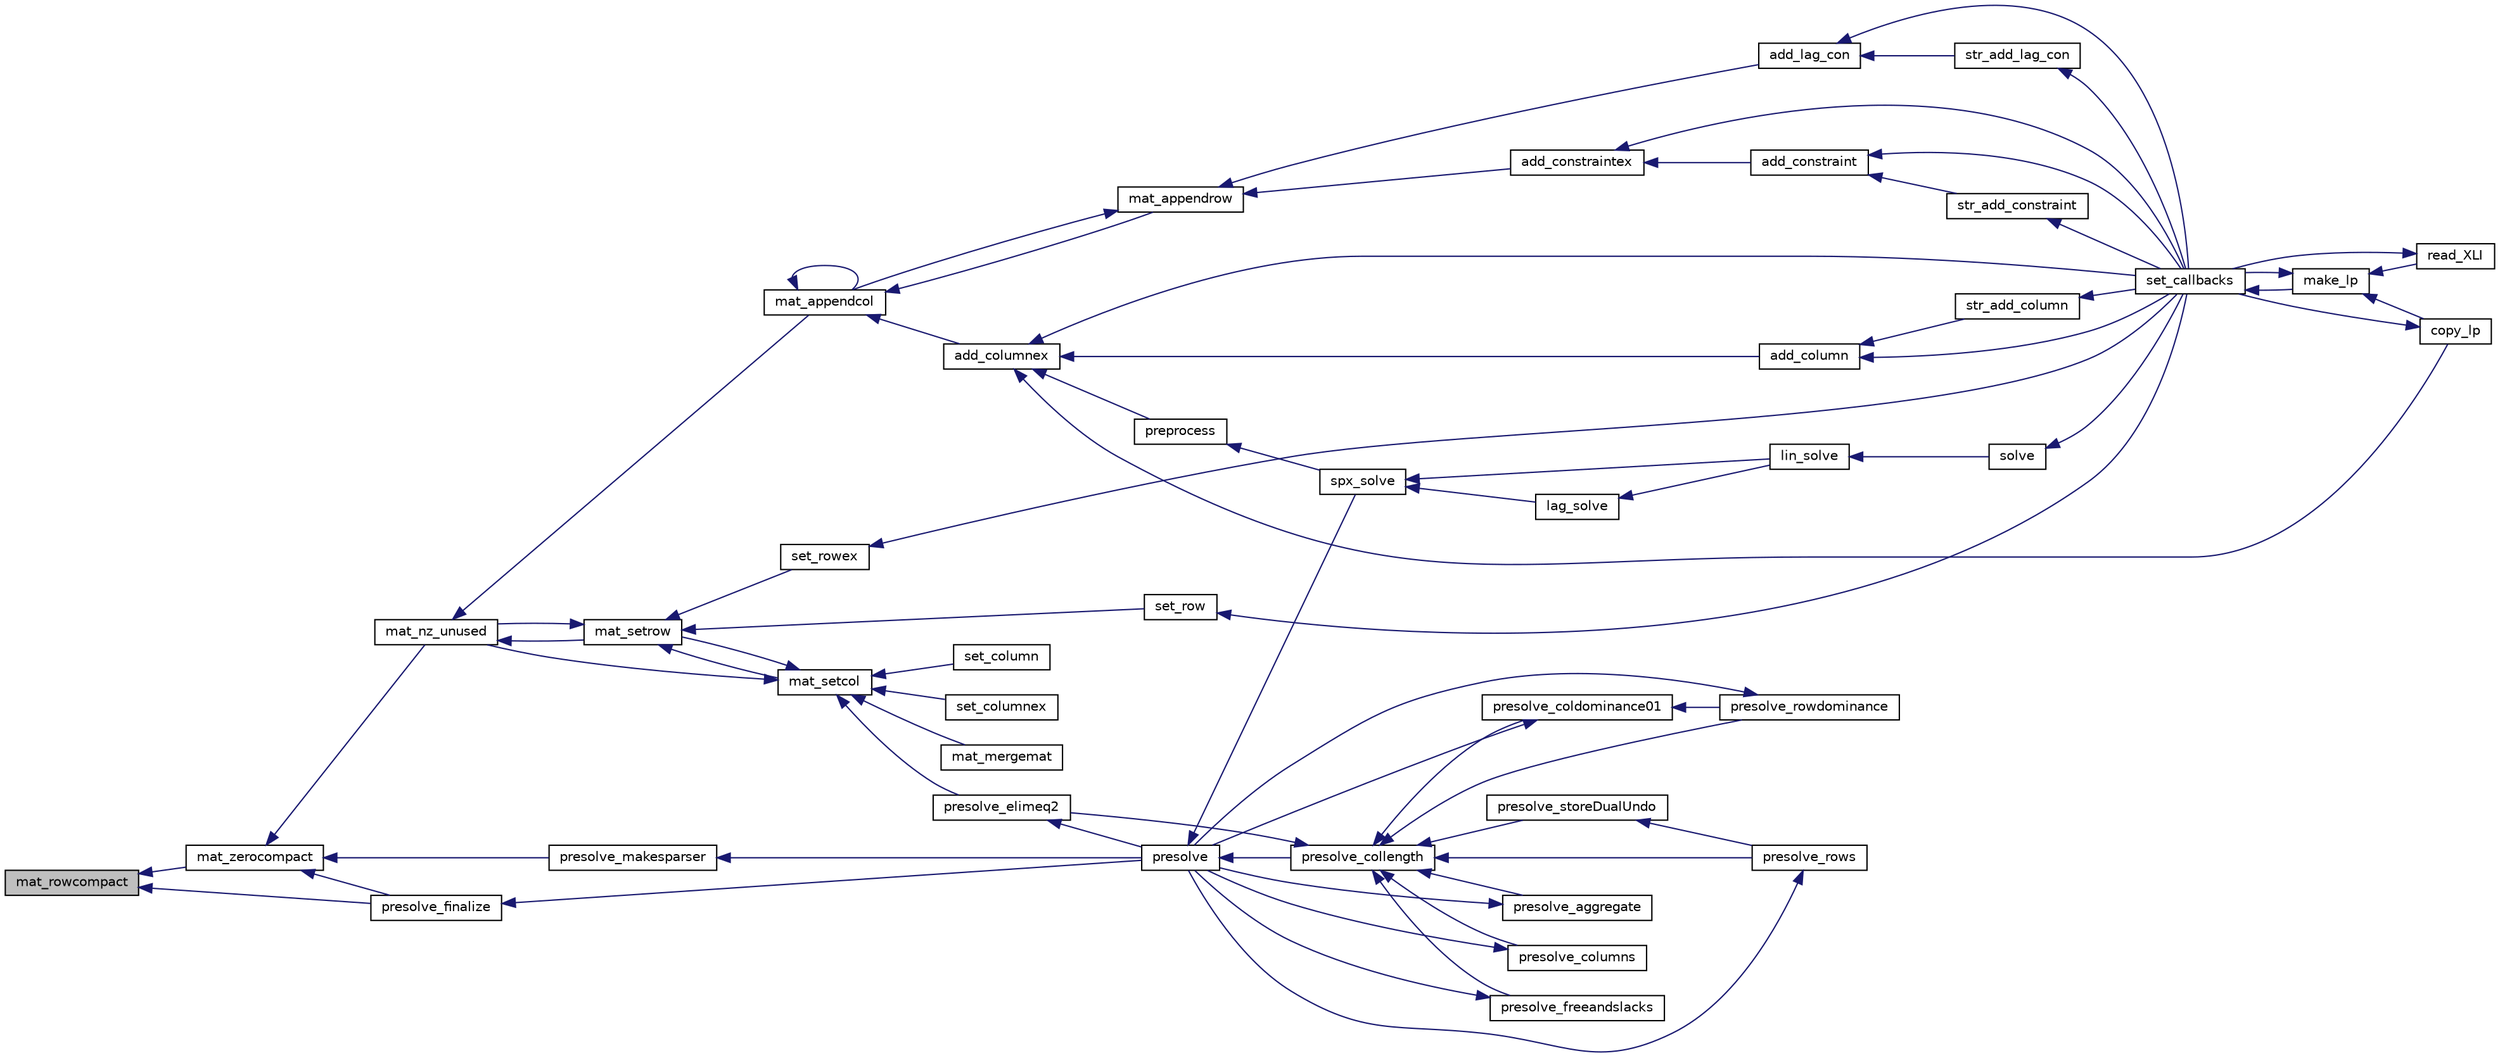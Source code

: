 digraph "mat_rowcompact"
{
  edge [fontname="Helvetica",fontsize="10",labelfontname="Helvetica",labelfontsize="10"];
  node [fontname="Helvetica",fontsize="10",shape=record];
  rankdir="LR";
  Node2148 [label="mat_rowcompact",height=0.2,width=0.4,color="black", fillcolor="grey75", style="filled", fontcolor="black"];
  Node2148 -> Node2149 [dir="back",color="midnightblue",fontsize="10",style="solid",fontname="Helvetica"];
  Node2149 [label="mat_zerocompact",height=0.2,width=0.4,color="black", fillcolor="white", style="filled",URL="$d0/d48/lp__matrix_8h.html#a775830bba58140ea21b45ed391ad9efd"];
  Node2149 -> Node2150 [dir="back",color="midnightblue",fontsize="10",style="solid",fontname="Helvetica"];
  Node2150 [label="mat_nz_unused",height=0.2,width=0.4,color="black", fillcolor="white", style="filled",URL="$dc/d9a/lp__matrix_8c.html#aab440ee37c802fe888336d4e153af77e"];
  Node2150 -> Node2151 [dir="back",color="midnightblue",fontsize="10",style="solid",fontname="Helvetica"];
  Node2151 [label="mat_setrow",height=0.2,width=0.4,color="black", fillcolor="white", style="filled",URL="$d0/d48/lp__matrix_8h.html#a5837615af370330b157d64f375718962"];
  Node2151 -> Node2152 [dir="back",color="midnightblue",fontsize="10",style="solid",fontname="Helvetica"];
  Node2152 [label="set_row",height=0.2,width=0.4,color="black", fillcolor="white", style="filled",URL="$df/df7/lp__lib_8h.html#a3995b086d0b4284072c3f0a002f8751a"];
  Node2152 -> Node2153 [dir="back",color="midnightblue",fontsize="10",style="solid",fontname="Helvetica"];
  Node2153 [label="set_callbacks",height=0.2,width=0.4,color="black", fillcolor="white", style="filled",URL="$df/df7/lp__lib_8h.html#a929e8acb9704f61e16927c915c15cd07"];
  Node2153 -> Node2154 [dir="back",color="midnightblue",fontsize="10",style="solid",fontname="Helvetica"];
  Node2154 [label="make_lp",height=0.2,width=0.4,color="black", fillcolor="white", style="filled",URL="$df/df7/lp__lib_8h.html#a68a0333d84dd944f67e2a0ec72e346a9"];
  Node2154 -> Node2155 [dir="back",color="midnightblue",fontsize="10",style="solid",fontname="Helvetica"];
  Node2155 [label="copy_lp",height=0.2,width=0.4,color="black", fillcolor="white", style="filled",URL="$df/df7/lp__lib_8h.html#aca83ecdbc200b414db491306f3070ae9"];
  Node2155 -> Node2153 [dir="back",color="midnightblue",fontsize="10",style="solid",fontname="Helvetica"];
  Node2154 -> Node2153 [dir="back",color="midnightblue",fontsize="10",style="solid",fontname="Helvetica"];
  Node2154 -> Node2156 [dir="back",color="midnightblue",fontsize="10",style="solid",fontname="Helvetica"];
  Node2156 [label="read_XLI",height=0.2,width=0.4,color="black", fillcolor="white", style="filled",URL="$df/df7/lp__lib_8h.html#a351dd803960ab0dae2b39f2c65d3a58d"];
  Node2156 -> Node2153 [dir="back",color="midnightblue",fontsize="10",style="solid",fontname="Helvetica"];
  Node2151 -> Node2157 [dir="back",color="midnightblue",fontsize="10",style="solid",fontname="Helvetica"];
  Node2157 [label="set_rowex",height=0.2,width=0.4,color="black", fillcolor="white", style="filled",URL="$df/df7/lp__lib_8h.html#ae7c386ce4ede686ac44b6a740abadc03"];
  Node2157 -> Node2153 [dir="back",color="midnightblue",fontsize="10",style="solid",fontname="Helvetica"];
  Node2151 -> Node2158 [dir="back",color="midnightblue",fontsize="10",style="solid",fontname="Helvetica"];
  Node2158 [label="mat_setcol",height=0.2,width=0.4,color="black", fillcolor="white", style="filled",URL="$d0/d48/lp__matrix_8h.html#a71e7dd8e4b57b44fa4edffdffd67436a"];
  Node2158 -> Node2159 [dir="back",color="midnightblue",fontsize="10",style="solid",fontname="Helvetica"];
  Node2159 [label="set_column",height=0.2,width=0.4,color="black", fillcolor="white", style="filled",URL="$df/df7/lp__lib_8h.html#abacf3e5f249bb2a8643434941cf4908d"];
  Node2158 -> Node2160 [dir="back",color="midnightblue",fontsize="10",style="solid",fontname="Helvetica"];
  Node2160 [label="set_columnex",height=0.2,width=0.4,color="black", fillcolor="white", style="filled",URL="$df/df7/lp__lib_8h.html#a606e11870c0212ccc81a0af9dc40f9b4"];
  Node2158 -> Node2161 [dir="back",color="midnightblue",fontsize="10",style="solid",fontname="Helvetica"];
  Node2161 [label="mat_mergemat",height=0.2,width=0.4,color="black", fillcolor="white", style="filled",URL="$d0/d48/lp__matrix_8h.html#a8025e5e32b2dc272bdd7ad3b6381d314"];
  Node2158 -> Node2150 [dir="back",color="midnightblue",fontsize="10",style="solid",fontname="Helvetica"];
  Node2158 -> Node2151 [dir="back",color="midnightblue",fontsize="10",style="solid",fontname="Helvetica"];
  Node2158 -> Node2162 [dir="back",color="midnightblue",fontsize="10",style="solid",fontname="Helvetica"];
  Node2162 [label="presolve_elimeq2",height=0.2,width=0.4,color="black", fillcolor="white", style="filled",URL="$d3/da5/lp__presolve_8c.html#a7844c56aa332fe22274fffac21b497b8"];
  Node2162 -> Node2163 [dir="back",color="midnightblue",fontsize="10",style="solid",fontname="Helvetica"];
  Node2163 [label="presolve",height=0.2,width=0.4,color="black", fillcolor="white", style="filled",URL="$da/dae/lp__presolve_8h.html#a63c9f891fb867de51e44d08313fdd585"];
  Node2163 -> Node2164 [dir="back",color="midnightblue",fontsize="10",style="solid",fontname="Helvetica"];
  Node2164 [label="presolve_collength",height=0.2,width=0.4,color="black", fillcolor="white", style="filled",URL="$da/dae/lp__presolve_8h.html#a58b595e285879c5d2996a0a6247d9389"];
  Node2164 -> Node2165 [dir="back",color="midnightblue",fontsize="10",style="solid",fontname="Helvetica"];
  Node2165 [label="presolve_storeDualUndo",height=0.2,width=0.4,color="black", fillcolor="white", style="filled",URL="$d3/da5/lp__presolve_8c.html#a1aba0570d1275e34fbd173aa558c4c14"];
  Node2165 -> Node2166 [dir="back",color="midnightblue",fontsize="10",style="solid",fontname="Helvetica"];
  Node2166 [label="presolve_rows",height=0.2,width=0.4,color="black", fillcolor="white", style="filled",URL="$d3/da5/lp__presolve_8c.html#a93c32e563cfede02af08bd1a3d46bd6d"];
  Node2166 -> Node2163 [dir="back",color="midnightblue",fontsize="10",style="solid",fontname="Helvetica"];
  Node2164 -> Node2162 [dir="back",color="midnightblue",fontsize="10",style="solid",fontname="Helvetica"];
  Node2164 -> Node2167 [dir="back",color="midnightblue",fontsize="10",style="solid",fontname="Helvetica"];
  Node2167 [label="presolve_rowdominance",height=0.2,width=0.4,color="black", fillcolor="white", style="filled",URL="$d3/da5/lp__presolve_8c.html#a7e03acd96990d99539251375f7faff4a"];
  Node2167 -> Node2163 [dir="back",color="midnightblue",fontsize="10",style="solid",fontname="Helvetica"];
  Node2164 -> Node2168 [dir="back",color="midnightblue",fontsize="10",style="solid",fontname="Helvetica"];
  Node2168 [label="presolve_coldominance01",height=0.2,width=0.4,color="black", fillcolor="white", style="filled",URL="$d3/da5/lp__presolve_8c.html#a38ba8dae4e0bbdd4ab2ab77f7d146596"];
  Node2168 -> Node2167 [dir="back",color="midnightblue",fontsize="10",style="solid",fontname="Helvetica"];
  Node2168 -> Node2163 [dir="back",color="midnightblue",fontsize="10",style="solid",fontname="Helvetica"];
  Node2164 -> Node2169 [dir="back",color="midnightblue",fontsize="10",style="solid",fontname="Helvetica"];
  Node2169 [label="presolve_aggregate",height=0.2,width=0.4,color="black", fillcolor="white", style="filled",URL="$d3/da5/lp__presolve_8c.html#accb9e4202e7222ff4aba91e3c15efa73"];
  Node2169 -> Node2163 [dir="back",color="midnightblue",fontsize="10",style="solid",fontname="Helvetica"];
  Node2164 -> Node2170 [dir="back",color="midnightblue",fontsize="10",style="solid",fontname="Helvetica"];
  Node2170 [label="presolve_columns",height=0.2,width=0.4,color="black", fillcolor="white", style="filled",URL="$d3/da5/lp__presolve_8c.html#ada5e067bb25106a6d8ecd75d23be8600"];
  Node2170 -> Node2163 [dir="back",color="midnightblue",fontsize="10",style="solid",fontname="Helvetica"];
  Node2164 -> Node2171 [dir="back",color="midnightblue",fontsize="10",style="solid",fontname="Helvetica"];
  Node2171 [label="presolve_freeandslacks",height=0.2,width=0.4,color="black", fillcolor="white", style="filled",URL="$d3/da5/lp__presolve_8c.html#a62d34320b14c8946670a7fc73a04828a"];
  Node2171 -> Node2163 [dir="back",color="midnightblue",fontsize="10",style="solid",fontname="Helvetica"];
  Node2164 -> Node2166 [dir="back",color="midnightblue",fontsize="10",style="solid",fontname="Helvetica"];
  Node2163 -> Node2172 [dir="back",color="midnightblue",fontsize="10",style="solid",fontname="Helvetica"];
  Node2172 [label="spx_solve",height=0.2,width=0.4,color="black", fillcolor="white", style="filled",URL="$d1/d0a/lp__simplex_8h.html#a3effc8b68c1fb21095e7324d83d0dbf7"];
  Node2172 -> Node2173 [dir="back",color="midnightblue",fontsize="10",style="solid",fontname="Helvetica"];
  Node2173 [label="lag_solve",height=0.2,width=0.4,color="black", fillcolor="white", style="filled",URL="$d1/d0a/lp__simplex_8h.html#a320e9e82c06466267a7cb7844c7767b8"];
  Node2173 -> Node2174 [dir="back",color="midnightblue",fontsize="10",style="solid",fontname="Helvetica"];
  Node2174 [label="lin_solve",height=0.2,width=0.4,color="black", fillcolor="white", style="filled",URL="$d1/d0a/lp__simplex_8h.html#a794b0beb471eb7ece9a694717b65b947"];
  Node2174 -> Node2175 [dir="back",color="midnightblue",fontsize="10",style="solid",fontname="Helvetica"];
  Node2175 [label="solve",height=0.2,width=0.4,color="black", fillcolor="white", style="filled",URL="$df/df7/lp__lib_8h.html#a0f4da3a192397e77e6fe92704d4fad3f"];
  Node2175 -> Node2153 [dir="back",color="midnightblue",fontsize="10",style="solid",fontname="Helvetica"];
  Node2172 -> Node2174 [dir="back",color="midnightblue",fontsize="10",style="solid",fontname="Helvetica"];
  Node2151 -> Node2150 [dir="back",color="midnightblue",fontsize="10",style="solid",fontname="Helvetica"];
  Node2150 -> Node2176 [dir="back",color="midnightblue",fontsize="10",style="solid",fontname="Helvetica"];
  Node2176 [label="mat_appendcol",height=0.2,width=0.4,color="black", fillcolor="white", style="filled",URL="$d0/d48/lp__matrix_8h.html#a8bcc9358a01916afef7fed8b255d202a"];
  Node2176 -> Node2177 [dir="back",color="midnightblue",fontsize="10",style="solid",fontname="Helvetica"];
  Node2177 [label="add_columnex",height=0.2,width=0.4,color="black", fillcolor="white", style="filled",URL="$df/df7/lp__lib_8h.html#a2f59f71c70b34d6198979dd6652f2dbd"];
  Node2177 -> Node2155 [dir="back",color="midnightblue",fontsize="10",style="solid",fontname="Helvetica"];
  Node2177 -> Node2178 [dir="back",color="midnightblue",fontsize="10",style="solid",fontname="Helvetica"];
  Node2178 [label="add_column",height=0.2,width=0.4,color="black", fillcolor="white", style="filled",URL="$df/df7/lp__lib_8h.html#ab0aae6678125797fe5acd4d9e4ec5ada"];
  Node2178 -> Node2179 [dir="back",color="midnightblue",fontsize="10",style="solid",fontname="Helvetica"];
  Node2179 [label="str_add_column",height=0.2,width=0.4,color="black", fillcolor="white", style="filled",URL="$df/df7/lp__lib_8h.html#a8e97e48b7672e3a822758f53b897b960"];
  Node2179 -> Node2153 [dir="back",color="midnightblue",fontsize="10",style="solid",fontname="Helvetica"];
  Node2178 -> Node2153 [dir="back",color="midnightblue",fontsize="10",style="solid",fontname="Helvetica"];
  Node2177 -> Node2153 [dir="back",color="midnightblue",fontsize="10",style="solid",fontname="Helvetica"];
  Node2177 -> Node2180 [dir="back",color="midnightblue",fontsize="10",style="solid",fontname="Helvetica"];
  Node2180 [label="preprocess",height=0.2,width=0.4,color="black", fillcolor="white", style="filled",URL="$df/df7/lp__lib_8h.html#a97c637125d89c31df9c86d5b091567be"];
  Node2180 -> Node2172 [dir="back",color="midnightblue",fontsize="10",style="solid",fontname="Helvetica"];
  Node2176 -> Node2181 [dir="back",color="midnightblue",fontsize="10",style="solid",fontname="Helvetica"];
  Node2181 [label="mat_appendrow",height=0.2,width=0.4,color="black", fillcolor="white", style="filled",URL="$d0/d48/lp__matrix_8h.html#a131c3b8b28f2b4820951029365f572a1"];
  Node2181 -> Node2182 [dir="back",color="midnightblue",fontsize="10",style="solid",fontname="Helvetica"];
  Node2182 [label="add_constraintex",height=0.2,width=0.4,color="black", fillcolor="white", style="filled",URL="$df/df7/lp__lib_8h.html#a72939ceb6c02b858f0462fffc76c7cc7"];
  Node2182 -> Node2183 [dir="back",color="midnightblue",fontsize="10",style="solid",fontname="Helvetica"];
  Node2183 [label="add_constraint",height=0.2,width=0.4,color="black", fillcolor="white", style="filled",URL="$df/df7/lp__lib_8h.html#a9bc4a8f05123c2512ef0059771c74909"];
  Node2183 -> Node2184 [dir="back",color="midnightblue",fontsize="10",style="solid",fontname="Helvetica"];
  Node2184 [label="str_add_constraint",height=0.2,width=0.4,color="black", fillcolor="white", style="filled",URL="$df/df7/lp__lib_8h.html#a783404ff7b2853d45f0e2f1e4f8bb30d"];
  Node2184 -> Node2153 [dir="back",color="midnightblue",fontsize="10",style="solid",fontname="Helvetica"];
  Node2183 -> Node2153 [dir="back",color="midnightblue",fontsize="10",style="solid",fontname="Helvetica"];
  Node2182 -> Node2153 [dir="back",color="midnightblue",fontsize="10",style="solid",fontname="Helvetica"];
  Node2181 -> Node2185 [dir="back",color="midnightblue",fontsize="10",style="solid",fontname="Helvetica"];
  Node2185 [label="add_lag_con",height=0.2,width=0.4,color="black", fillcolor="white", style="filled",URL="$df/df7/lp__lib_8h.html#a21817bbdd59cc827d3c872f9dcf596df"];
  Node2185 -> Node2186 [dir="back",color="midnightblue",fontsize="10",style="solid",fontname="Helvetica"];
  Node2186 [label="str_add_lag_con",height=0.2,width=0.4,color="black", fillcolor="white", style="filled",URL="$df/df7/lp__lib_8h.html#a646e25b5eb3a3aa543d174999410b071"];
  Node2186 -> Node2153 [dir="back",color="midnightblue",fontsize="10",style="solid",fontname="Helvetica"];
  Node2185 -> Node2153 [dir="back",color="midnightblue",fontsize="10",style="solid",fontname="Helvetica"];
  Node2181 -> Node2176 [dir="back",color="midnightblue",fontsize="10",style="solid",fontname="Helvetica"];
  Node2176 -> Node2176 [dir="back",color="midnightblue",fontsize="10",style="solid",fontname="Helvetica"];
  Node2149 -> Node2187 [dir="back",color="midnightblue",fontsize="10",style="solid",fontname="Helvetica"];
  Node2187 [label="presolve_finalize",height=0.2,width=0.4,color="black", fillcolor="white", style="filled",URL="$d3/da5/lp__presolve_8c.html#a46c3fddf42b480372a735f9cc14c5c38"];
  Node2187 -> Node2163 [dir="back",color="midnightblue",fontsize="10",style="solid",fontname="Helvetica"];
  Node2149 -> Node2188 [dir="back",color="midnightblue",fontsize="10",style="solid",fontname="Helvetica"];
  Node2188 [label="presolve_makesparser",height=0.2,width=0.4,color="black", fillcolor="white", style="filled",URL="$d3/da5/lp__presolve_8c.html#a6e9e22d3935146700d9e23ce9ef6f7e9"];
  Node2188 -> Node2163 [dir="back",color="midnightblue",fontsize="10",style="solid",fontname="Helvetica"];
  Node2148 -> Node2187 [dir="back",color="midnightblue",fontsize="10",style="solid",fontname="Helvetica"];
}

